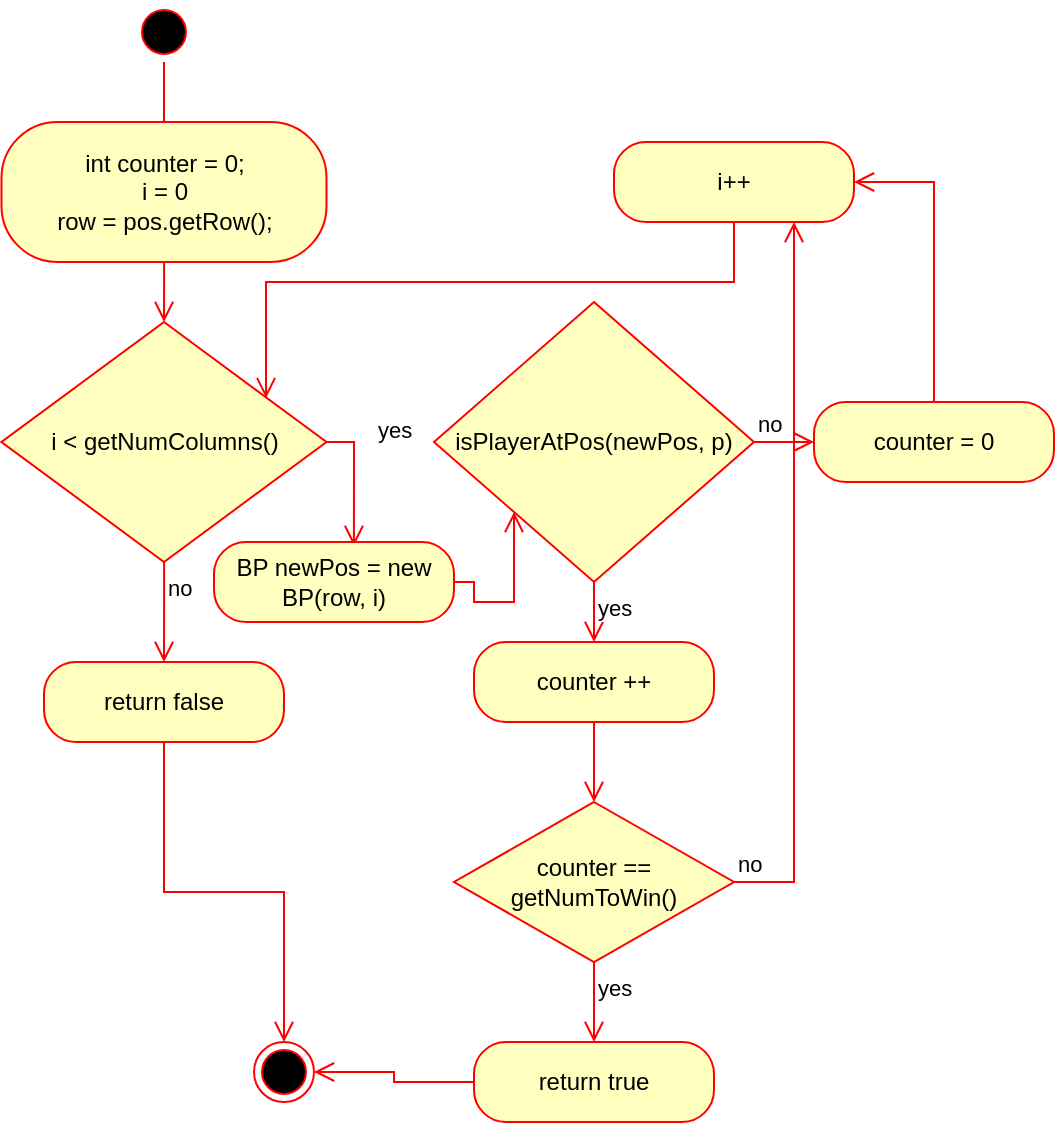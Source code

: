 <mxfile version="17.1.0" type="device"><diagram id="IfsNzh-2To5BU0WsEyT9" name="Page-1"><mxGraphModel dx="780" dy="1055" grid="1" gridSize="10" guides="1" tooltips="1" connect="1" arrows="1" fold="1" page="1" pageScale="1" pageWidth="850" pageHeight="1100" math="0" shadow="0"><root><mxCell id="0"/><mxCell id="1" parent="0"/><mxCell id="cp2_m45VDT4YgQ1N0oir-1" value="" style="ellipse;html=1;shape=startState;fillColor=#000000;strokeColor=#ff0000;" parent="1" vertex="1"><mxGeometry x="320" y="160" width="30" height="30" as="geometry"/></mxCell><mxCell id="cp2_m45VDT4YgQ1N0oir-2" value="" style="edgeStyle=orthogonalEdgeStyle;html=1;verticalAlign=bottom;endArrow=open;endSize=8;strokeColor=#ff0000;rounded=0;" parent="1" source="cp2_m45VDT4YgQ1N0oir-1" edge="1"><mxGeometry relative="1" as="geometry"><mxPoint x="335" y="230" as="targetPoint"/></mxGeometry></mxCell><mxCell id="cp2_m45VDT4YgQ1N0oir-3" value="int counter = 0;&lt;br&gt;i = 0&lt;br&gt;row = pos.getRow();" style="rounded=1;whiteSpace=wrap;html=1;arcSize=40;fontColor=#000000;fillColor=#ffffc0;strokeColor=#ff0000;" parent="1" vertex="1"><mxGeometry x="253.75" y="220" width="162.5" height="70" as="geometry"/></mxCell><mxCell id="cp2_m45VDT4YgQ1N0oir-4" value="" style="edgeStyle=orthogonalEdgeStyle;html=1;verticalAlign=bottom;endArrow=open;endSize=8;strokeColor=#ff0000;rounded=0;" parent="1" source="cp2_m45VDT4YgQ1N0oir-3" edge="1"><mxGeometry relative="1" as="geometry"><mxPoint x="335" y="320" as="targetPoint"/></mxGeometry></mxCell><mxCell id="cp2_m45VDT4YgQ1N0oir-5" value="i &amp;lt; getNumColumns()" style="rhombus;whiteSpace=wrap;html=1;fillColor=#ffffc0;strokeColor=#ff0000;" parent="1" vertex="1"><mxGeometry x="253.75" y="320" width="162.5" height="120" as="geometry"/></mxCell><mxCell id="cp2_m45VDT4YgQ1N0oir-6" value="yes" style="edgeStyle=orthogonalEdgeStyle;html=1;align=left;verticalAlign=bottom;endArrow=open;endSize=8;strokeColor=#ff0000;rounded=0;entryX=0.583;entryY=0.05;entryDx=0;entryDy=0;entryPerimeter=0;" parent="1" source="cp2_m45VDT4YgQ1N0oir-5" target="CmbO-cRPEe4p1rtkdvRU-1" edge="1"><mxGeometry x="-0.488" y="10" relative="1" as="geometry"><mxPoint x="470" y="380" as="targetPoint"/><Array as="points"><mxPoint x="430" y="380"/></Array><mxPoint as="offset"/></mxGeometry></mxCell><mxCell id="cp2_m45VDT4YgQ1N0oir-7" value="no" style="edgeStyle=orthogonalEdgeStyle;html=1;align=left;verticalAlign=top;endArrow=open;endSize=8;strokeColor=#ff0000;rounded=0;" parent="1" source="cp2_m45VDT4YgQ1N0oir-5" edge="1"><mxGeometry x="-1" relative="1" as="geometry"><mxPoint x="335" y="490" as="targetPoint"/></mxGeometry></mxCell><mxCell id="cp2_m45VDT4YgQ1N0oir-10" value="isPlayerAtPos(newPos, p)" style="rhombus;whiteSpace=wrap;html=1;fillColor=#ffffc0;strokeColor=#ff0000;" parent="1" vertex="1"><mxGeometry x="470" y="310" width="160" height="140" as="geometry"/></mxCell><mxCell id="cp2_m45VDT4YgQ1N0oir-11" value="no" style="edgeStyle=orthogonalEdgeStyle;html=1;align=left;verticalAlign=bottom;endArrow=open;endSize=8;strokeColor=#ff0000;rounded=0;" parent="1" source="cp2_m45VDT4YgQ1N0oir-10" edge="1"><mxGeometry x="-1" relative="1" as="geometry"><mxPoint x="660" y="380" as="targetPoint"/></mxGeometry></mxCell><mxCell id="cp2_m45VDT4YgQ1N0oir-12" value="yes" style="edgeStyle=orthogonalEdgeStyle;html=1;align=left;verticalAlign=top;endArrow=open;endSize=8;strokeColor=#ff0000;rounded=0;" parent="1" source="cp2_m45VDT4YgQ1N0oir-10" edge="1"><mxGeometry x="-1" relative="1" as="geometry"><mxPoint x="550" y="480" as="targetPoint"/></mxGeometry></mxCell><mxCell id="cp2_m45VDT4YgQ1N0oir-18" value="i++" style="rounded=1;whiteSpace=wrap;html=1;arcSize=40;fontColor=#000000;fillColor=#ffffc0;strokeColor=#ff0000;" parent="1" vertex="1"><mxGeometry x="560" y="230" width="120" height="40" as="geometry"/></mxCell><mxCell id="cp2_m45VDT4YgQ1N0oir-19" value="" style="edgeStyle=orthogonalEdgeStyle;html=1;verticalAlign=bottom;endArrow=open;endSize=8;strokeColor=#ff0000;rounded=0;entryX=0.814;entryY=0.317;entryDx=0;entryDy=0;entryPerimeter=0;" parent="1" source="cp2_m45VDT4YgQ1N0oir-18" target="cp2_m45VDT4YgQ1N0oir-5" edge="1"><mxGeometry relative="1" as="geometry"><mxPoint x="620" y="300" as="targetPoint"/><Array as="points"><mxPoint x="620" y="300"/><mxPoint x="386" y="300"/></Array></mxGeometry></mxCell><mxCell id="cp2_m45VDT4YgQ1N0oir-20" value="counter = 0" style="rounded=1;whiteSpace=wrap;html=1;arcSize=40;fontColor=#000000;fillColor=#ffffc0;strokeColor=#ff0000;" parent="1" vertex="1"><mxGeometry x="660" y="360" width="120" height="40" as="geometry"/></mxCell><mxCell id="cp2_m45VDT4YgQ1N0oir-21" value="" style="edgeStyle=orthogonalEdgeStyle;html=1;verticalAlign=bottom;endArrow=open;endSize=8;strokeColor=#ff0000;rounded=0;entryX=1;entryY=0.5;entryDx=0;entryDy=0;" parent="1" source="cp2_m45VDT4YgQ1N0oir-20" target="cp2_m45VDT4YgQ1N0oir-18" edge="1"><mxGeometry relative="1" as="geometry"><mxPoint x="720" y="460" as="targetPoint"/></mxGeometry></mxCell><mxCell id="cp2_m45VDT4YgQ1N0oir-22" value="counter ++" style="rounded=1;whiteSpace=wrap;html=1;arcSize=40;fontColor=#000000;fillColor=#ffffc0;strokeColor=#ff0000;" parent="1" vertex="1"><mxGeometry x="490" y="480" width="120" height="40" as="geometry"/></mxCell><mxCell id="cp2_m45VDT4YgQ1N0oir-23" value="" style="edgeStyle=orthogonalEdgeStyle;html=1;verticalAlign=bottom;endArrow=open;endSize=8;strokeColor=#ff0000;rounded=0;" parent="1" source="cp2_m45VDT4YgQ1N0oir-22" edge="1"><mxGeometry relative="1" as="geometry"><mxPoint x="550" y="560" as="targetPoint"/></mxGeometry></mxCell><mxCell id="cp2_m45VDT4YgQ1N0oir-24" value="counter == getNumToWin()" style="rhombus;whiteSpace=wrap;html=1;fillColor=#ffffc0;strokeColor=#ff0000;" parent="1" vertex="1"><mxGeometry x="480" y="560" width="140" height="80" as="geometry"/></mxCell><mxCell id="cp2_m45VDT4YgQ1N0oir-25" value="no" style="edgeStyle=orthogonalEdgeStyle;html=1;align=left;verticalAlign=bottom;endArrow=open;endSize=8;strokeColor=#ff0000;rounded=0;entryX=0.75;entryY=1;entryDx=0;entryDy=0;" parent="1" source="cp2_m45VDT4YgQ1N0oir-24" target="cp2_m45VDT4YgQ1N0oir-18" edge="1"><mxGeometry x="-1" relative="1" as="geometry"><mxPoint x="670" y="600" as="targetPoint"/><Array as="points"><mxPoint x="650" y="600"/></Array></mxGeometry></mxCell><mxCell id="cp2_m45VDT4YgQ1N0oir-26" value="yes" style="edgeStyle=orthogonalEdgeStyle;html=1;align=left;verticalAlign=top;endArrow=open;endSize=8;strokeColor=#ff0000;rounded=0;" parent="1" source="cp2_m45VDT4YgQ1N0oir-24" edge="1"><mxGeometry x="-1" relative="1" as="geometry"><mxPoint x="550" y="680" as="targetPoint"/></mxGeometry></mxCell><mxCell id="cp2_m45VDT4YgQ1N0oir-27" value="return true" style="rounded=1;whiteSpace=wrap;html=1;arcSize=40;fontColor=#000000;fillColor=#ffffc0;strokeColor=#ff0000;" parent="1" vertex="1"><mxGeometry x="490" y="680" width="120" height="40" as="geometry"/></mxCell><mxCell id="cp2_m45VDT4YgQ1N0oir-28" value="" style="edgeStyle=orthogonalEdgeStyle;html=1;verticalAlign=bottom;endArrow=open;endSize=8;strokeColor=#ff0000;rounded=0;entryX=1;entryY=0.5;entryDx=0;entryDy=0;" parent="1" source="cp2_m45VDT4YgQ1N0oir-27" target="cp2_m45VDT4YgQ1N0oir-29" edge="1"><mxGeometry relative="1" as="geometry"><mxPoint x="550" y="780" as="targetPoint"/></mxGeometry></mxCell><mxCell id="cp2_m45VDT4YgQ1N0oir-29" value="" style="ellipse;html=1;shape=endState;fillColor=#000000;strokeColor=#ff0000;" parent="1" vertex="1"><mxGeometry x="380" y="680" width="30" height="30" as="geometry"/></mxCell><mxCell id="cp2_m45VDT4YgQ1N0oir-30" value="return false" style="rounded=1;whiteSpace=wrap;html=1;arcSize=40;fontColor=#000000;fillColor=#ffffc0;strokeColor=#ff0000;" parent="1" vertex="1"><mxGeometry x="275" y="490" width="120" height="40" as="geometry"/></mxCell><mxCell id="cp2_m45VDT4YgQ1N0oir-31" value="" style="edgeStyle=orthogonalEdgeStyle;html=1;verticalAlign=bottom;endArrow=open;endSize=8;strokeColor=#ff0000;rounded=0;entryX=0.5;entryY=0;entryDx=0;entryDy=0;" parent="1" source="cp2_m45VDT4YgQ1N0oir-30" target="cp2_m45VDT4YgQ1N0oir-29" edge="1"><mxGeometry relative="1" as="geometry"><mxPoint x="335" y="590" as="targetPoint"/></mxGeometry></mxCell><mxCell id="CmbO-cRPEe4p1rtkdvRU-1" value="BP newPos = new BP(row, i)" style="rounded=1;whiteSpace=wrap;html=1;arcSize=40;fontColor=#000000;fillColor=#ffffc0;strokeColor=#ff0000;" parent="1" vertex="1"><mxGeometry x="360" y="430" width="120" height="40" as="geometry"/></mxCell><mxCell id="CmbO-cRPEe4p1rtkdvRU-2" value="" style="edgeStyle=orthogonalEdgeStyle;html=1;verticalAlign=bottom;endArrow=open;endSize=8;strokeColor=#ff0000;rounded=0;entryX=0;entryY=1;entryDx=0;entryDy=0;" parent="1" source="CmbO-cRPEe4p1rtkdvRU-1" target="cp2_m45VDT4YgQ1N0oir-10" edge="1"><mxGeometry relative="1" as="geometry"><mxPoint x="420" y="530" as="targetPoint"/><Array as="points"><mxPoint x="490" y="450"/><mxPoint x="490" y="460"/><mxPoint x="510" y="460"/></Array></mxGeometry></mxCell></root></mxGraphModel></diagram></mxfile>